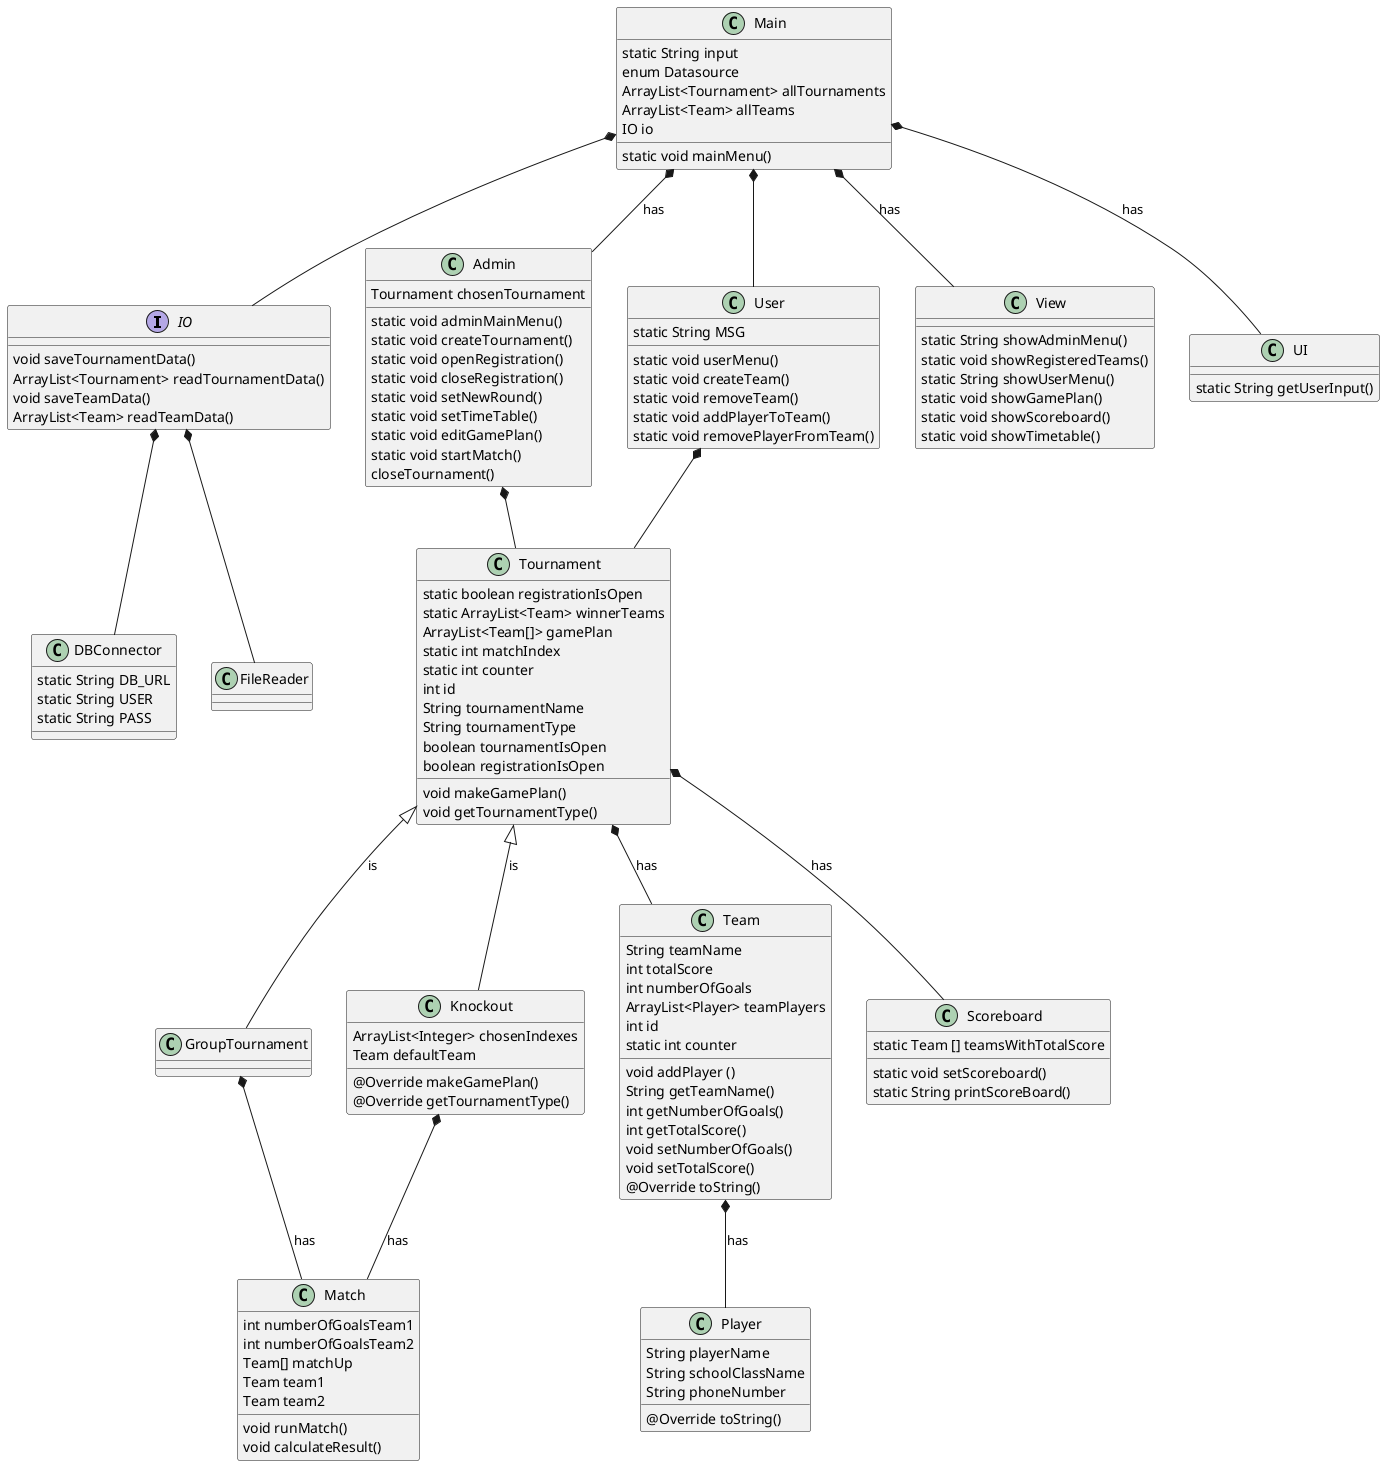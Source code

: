 @startuml
'https://plantuml.com/class-diagram
interface IO

Main *-- Admin: has
Admin *-- Tournament
Main *-- User
Tournament <|-- GroupTournament: is
Tournament <|-- Knockout: is
GroupTournament *-- Match: has
Knockout *-- Match: has
Team *-- Player: has
Tournament *-- Team: has
Tournament *-- Scoreboard: has
Main *-- View: has
Main *-- UI: has
User *-- Tournament
Main *-- IO
IO *-- DBConnector
IO *-- FileReader


Main : static String input
Main : enum Datasource
Main : ArrayList<Tournament> allTournaments
Main : ArrayList<Team> allTeams
Main : IO io
Main : static void mainMenu()

IO : void saveTournamentData()
IO : ArrayList<Tournament> readTournamentData()
IO : void saveTeamData()
IO : ArrayList<Team> readTeamData()

DBConnector : static String DB_URL
DBConnector : static String USER
DBConnector : static String PASS

Admin : Tournament chosenTournament
Admin : static void adminMainMenu()
Admin : static void createTournament()
Admin : static void openRegistration()
Admin : static void closeRegistration()
Admin : static void setNewRound()
Admin : static void setTimeTable()
Admin : static void editGamePlan()
Admin : static void startMatch()
Admin : closeTournament()

User : static String MSG
User : static void userMenu()
User : static void createTeam()
User : static void removeTeam()
User : static void addPlayerToTeam()
User : static void removePlayerFromTeam()

View : static String showAdminMenu()
View : static void showRegisteredTeams()
View : static String showUserMenu()
View : static void showGamePlan()
View : static void showScoreboard()
View : static void showTimetable()

UI : static String getUserInput()

Tournament : static boolean registrationIsOpen
Tournament : static ArrayList<Team> winnerTeams
Tournament : ArrayList<Team[]> gamePlan
Tournament : static int matchIndex
Tournament : static int counter
Tournament : int id
Tournament : String tournamentName
Tournament : String tournamentType
Tournament : boolean tournamentIsOpen
Tournament : boolean registrationIsOpen
Tournament : void makeGamePlan()
Tournament : void getTournamentType()

Knockout : ArrayList<Integer> chosenIndexes
Knockout : Team defaultTeam
Knockout : @Override makeGamePlan()
Knockout : @Override getTournamentType()

Team : String teamName
Team : int totalScore
Team : int numberOfGoals
Team : ArrayList<Player> teamPlayers
Team : int id
Team : static int counter
Team : void addPlayer ()
Team : String getTeamName()
Team : int getNumberOfGoals()
Team : int getTotalScore()
Team : void setNumberOfGoals()
Team : void setTotalScore()
Team : @Override toString()

Scoreboard : static Team [] teamsWithTotalScore
Scoreboard : static void setScoreboard()
Scoreboard : static String printScoreBoard()

Match : int numberOfGoalsTeam1
Match : int numberOfGoalsTeam2
Match : Team[] matchUp
Match : Team team1
Match : Team team2
Match : void runMatch()
Match : void calculateResult()

Player : String playerName
Player : String schoolClassName
Player : String phoneNumber
Player : @Override toString()

@enduml